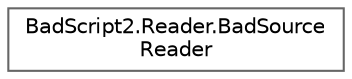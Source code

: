 digraph "Graphical Class Hierarchy"
{
 // LATEX_PDF_SIZE
  bgcolor="transparent";
  edge [fontname=Helvetica,fontsize=10,labelfontname=Helvetica,labelfontsize=10];
  node [fontname=Helvetica,fontsize=10,shape=box,height=0.2,width=0.4];
  rankdir="LR";
  Node0 [id="Node000000",label="BadScript2.Reader.BadSource\lReader",height=0.2,width=0.4,color="grey40", fillcolor="white", style="filled",URL="$class_bad_script2_1_1_reader_1_1_bad_source_reader.html",tooltip="Implements the Source Code Reader."];
}
